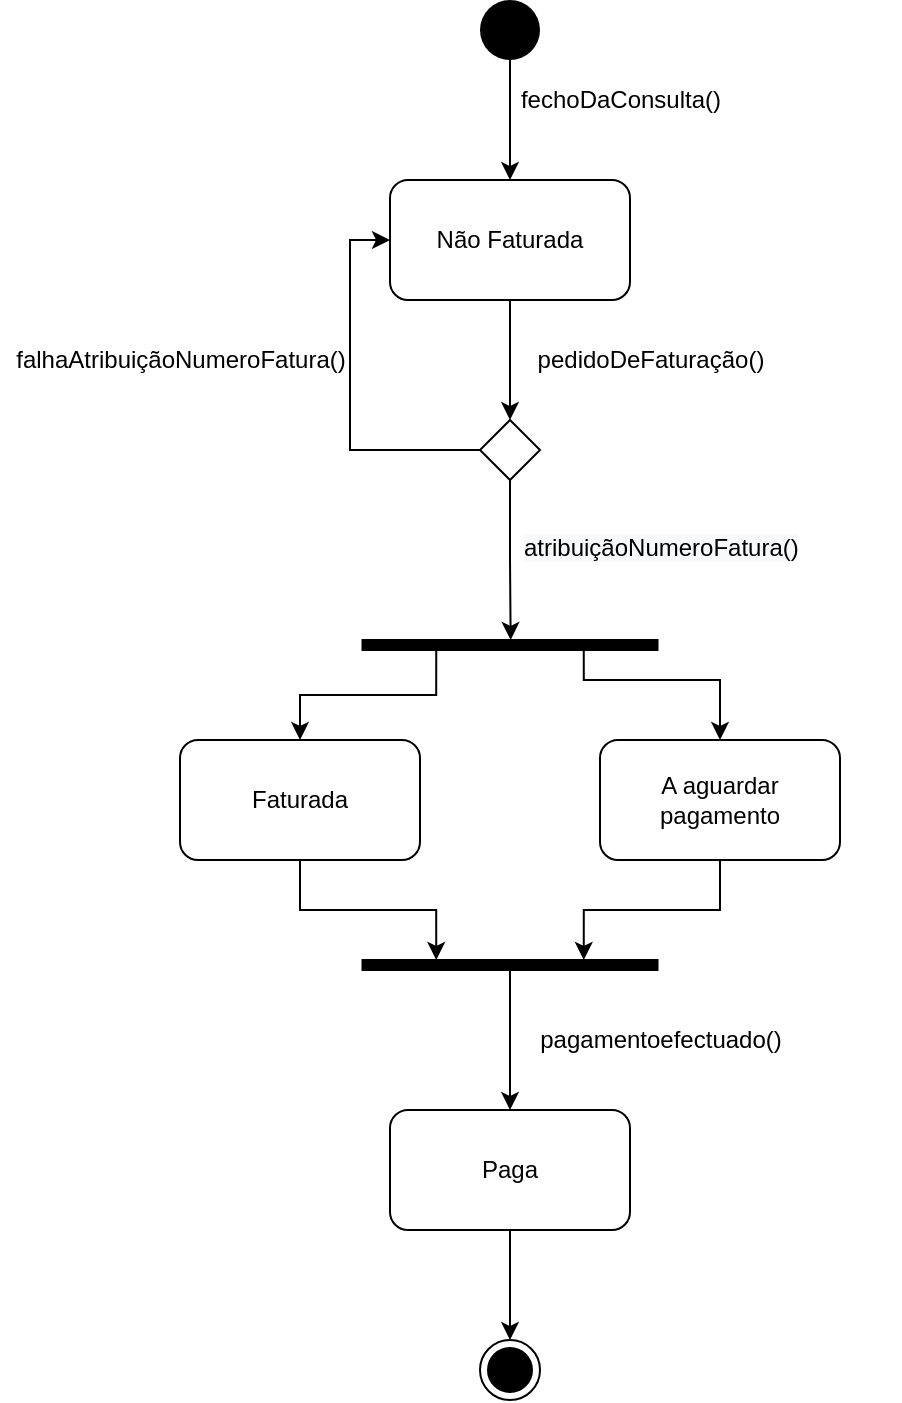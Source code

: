 <mxfile version="13.7.9" type="embed"><diagram id="IiXr-6zl2wVgoeyxL-SL" name="Página-1"><mxGraphModel dx="1077" dy="760" grid="1" gridSize="10" guides="1" tooltips="1" connect="1" arrows="1" fold="1" page="1" pageScale="1" pageWidth="827" pageHeight="1169" math="0" shadow="0"><root><mxCell id="0"/><mxCell id="1" parent="0"/><mxCell id="6Y2pGuklJ1V1P5hbUWtW-3" style="edgeStyle=orthogonalEdgeStyle;rounded=0;orthogonalLoop=1;jettySize=auto;html=1;exitX=0.5;exitY=1;exitDx=0;exitDy=0;entryX=0.5;entryY=0;entryDx=0;entryDy=0;" parent="1" source="6Y2pGuklJ1V1P5hbUWtW-1" edge="1"><mxGeometry relative="1" as="geometry"><mxPoint x="465" y="120" as="targetPoint"/></mxGeometry></mxCell><mxCell id="6Y2pGuklJ1V1P5hbUWtW-1" value="" style="ellipse;fillColor=#000000;strokeColor=none;" parent="1" vertex="1"><mxGeometry x="450" y="30" width="30" height="30" as="geometry"/></mxCell><mxCell id="U5DwUW3N4f6TewwI4WO0-10" style="edgeStyle=orthogonalEdgeStyle;rounded=0;orthogonalLoop=1;jettySize=auto;html=1;exitX=0.5;exitY=1;exitDx=0;exitDy=0;entryX=0;entryY=0.25;entryDx=0;entryDy=0;" parent="1" source="6Y2pGuklJ1V1P5hbUWtW-5" target="U5DwUW3N4f6TewwI4WO0-8" edge="1"><mxGeometry relative="1" as="geometry"/></mxCell><mxCell id="6Y2pGuklJ1V1P5hbUWtW-5" value="A aguardar pagamento" style="rounded=1;whiteSpace=wrap;html=1;" parent="1" vertex="1"><mxGeometry x="510" y="400" width="120" height="60" as="geometry"/></mxCell><mxCell id="U5DwUW3N4f6TewwI4WO0-3" style="edgeStyle=orthogonalEdgeStyle;rounded=0;orthogonalLoop=1;jettySize=auto;html=1;exitX=0.5;exitY=1;exitDx=0;exitDy=0;entryX=0.5;entryY=0;entryDx=0;entryDy=0;" parent="1" source="6Y2pGuklJ1V1P5hbUWtW-9" target="6Y2pGuklJ1V1P5hbUWtW-11" edge="1"><mxGeometry relative="1" as="geometry"/></mxCell><mxCell id="6Y2pGuklJ1V1P5hbUWtW-9" value="Paga" style="rounded=1;whiteSpace=wrap;html=1;" parent="1" vertex="1"><mxGeometry x="405" y="585" width="120" height="60" as="geometry"/></mxCell><mxCell id="6Y2pGuklJ1V1P5hbUWtW-11" value="" style="ellipse;html=1;shape=endState;fillColor=#000000;strokeColor=#000000;" parent="1" vertex="1"><mxGeometry x="450" y="700" width="30" height="30" as="geometry"/></mxCell><mxCell id="6Y2pGuklJ1V1P5hbUWtW-12" value="pagamentoefectuado()" style="text;html=1;align=center;verticalAlign=middle;resizable=0;points=[];autosize=1;" parent="1" vertex="1"><mxGeometry x="470" y="540" width="140" height="20" as="geometry"/></mxCell><mxCell id="4ESlwrJd3ZGKDe2rf0hL-1" value="fechoDaConsulta()" style="text;html=1;align=center;verticalAlign=middle;resizable=0;points=[];autosize=1;" parent="1" vertex="1"><mxGeometry x="460" y="70" width="120" height="20" as="geometry"/></mxCell><mxCell id="4ESlwrJd3ZGKDe2rf0hL-33" style="edgeStyle=orthogonalEdgeStyle;rounded=0;orthogonalLoop=1;jettySize=auto;html=1;exitX=0.5;exitY=1;exitDx=0;exitDy=0;entryX=0.5;entryY=0;entryDx=0;entryDy=0;" parent="1" source="4ESlwrJd3ZGKDe2rf0hL-13" target="4ESlwrJd3ZGKDe2rf0hL-16" edge="1"><mxGeometry relative="1" as="geometry"/></mxCell><mxCell id="4ESlwrJd3ZGKDe2rf0hL-13" value="Não Faturada" style="rounded=1;whiteSpace=wrap;html=1;" parent="1" vertex="1"><mxGeometry x="405" y="120" width="120" height="60" as="geometry"/></mxCell><mxCell id="4ESlwrJd3ZGKDe2rf0hL-21" style="edgeStyle=orthogonalEdgeStyle;rounded=0;orthogonalLoop=1;jettySize=auto;html=1;exitX=0.5;exitY=1;exitDx=0;exitDy=0;" parent="1" source="4ESlwrJd3ZGKDe2rf0hL-16" edge="1"><mxGeometry relative="1" as="geometry"><mxPoint x="465.333" y="350" as="targetPoint"/></mxGeometry></mxCell><mxCell id="4ESlwrJd3ZGKDe2rf0hL-34" style="edgeStyle=orthogonalEdgeStyle;rounded=0;orthogonalLoop=1;jettySize=auto;html=1;exitX=0;exitY=0.5;exitDx=0;exitDy=0;entryX=0;entryY=0.5;entryDx=0;entryDy=0;" parent="1" source="4ESlwrJd3ZGKDe2rf0hL-16" target="4ESlwrJd3ZGKDe2rf0hL-13" edge="1"><mxGeometry relative="1" as="geometry"/></mxCell><mxCell id="4ESlwrJd3ZGKDe2rf0hL-16" value="" style="rhombus;whiteSpace=wrap;html=1;" parent="1" vertex="1"><mxGeometry x="450" y="240" width="30" height="30" as="geometry"/></mxCell><mxCell id="4ESlwrJd3ZGKDe2rf0hL-19" value="falhaAtribuiçãoNumeroFatura()" style="text;html=1;align=center;verticalAlign=middle;resizable=0;points=[];autosize=1;" parent="1" vertex="1"><mxGeometry x="210" y="200" width="180" height="20" as="geometry"/></mxCell><mxCell id="4ESlwrJd3ZGKDe2rf0hL-22" value="&lt;span style=&quot;color: rgb(0 , 0 , 0) ; font-family: &amp;#34;helvetica&amp;#34; ; font-size: 12px ; font-style: normal ; font-weight: 400 ; letter-spacing: normal ; text-align: center ; text-indent: 0px ; text-transform: none ; word-spacing: 0px ; background-color: rgb(248 , 249 , 250) ; display: inline ; float: none&quot;&gt;atribuiçãoNumeroFatura()&lt;/span&gt;" style="text;whiteSpace=wrap;html=1;" parent="1" vertex="1"><mxGeometry x="470" y="290" width="190" height="30" as="geometry"/></mxCell><mxCell id="4ESlwrJd3ZGKDe2rf0hL-32" value="pedidoDeFaturação()" style="text;html=1;align=center;verticalAlign=middle;resizable=0;points=[];autosize=1;" parent="1" vertex="1"><mxGeometry x="470" y="200" width="130" height="20" as="geometry"/></mxCell><mxCell id="U5DwUW3N4f6TewwI4WO0-9" style="edgeStyle=orthogonalEdgeStyle;rounded=0;orthogonalLoop=1;jettySize=auto;html=1;exitX=0.5;exitY=1;exitDx=0;exitDy=0;entryX=0;entryY=0.75;entryDx=0;entryDy=0;" parent="1" source="4ESlwrJd3ZGKDe2rf0hL-35" target="U5DwUW3N4f6TewwI4WO0-8" edge="1"><mxGeometry relative="1" as="geometry"/></mxCell><mxCell id="4ESlwrJd3ZGKDe2rf0hL-35" value="Faturada" style="rounded=1;whiteSpace=wrap;html=1;" parent="1" vertex="1"><mxGeometry x="300" y="400" width="120" height="60" as="geometry"/></mxCell><mxCell id="U5DwUW3N4f6TewwI4WO0-6" style="edgeStyle=orthogonalEdgeStyle;rounded=0;orthogonalLoop=1;jettySize=auto;html=1;exitX=1;exitY=0.75;exitDx=0;exitDy=0;" parent="1" source="U5DwUW3N4f6TewwI4WO0-5" target="4ESlwrJd3ZGKDe2rf0hL-35" edge="1"><mxGeometry relative="1" as="geometry"/></mxCell><mxCell id="U5DwUW3N4f6TewwI4WO0-7" style="edgeStyle=orthogonalEdgeStyle;rounded=0;orthogonalLoop=1;jettySize=auto;html=1;exitX=0;exitY=0.25;exitDx=0;exitDy=0;entryX=0.5;entryY=0;entryDx=0;entryDy=0;" parent="1" source="U5DwUW3N4f6TewwI4WO0-5" target="6Y2pGuklJ1V1P5hbUWtW-5" edge="1"><mxGeometry relative="1" as="geometry"><Array as="points"><mxPoint x="502" y="370"/><mxPoint x="570" y="370"/></Array></mxGeometry></mxCell><mxCell id="U5DwUW3N4f6TewwI4WO0-5" value="" style="rounded=0;whiteSpace=wrap;html=1;fillColor=#000000;direction=south;" parent="1" vertex="1"><mxGeometry x="391.25" y="350" width="147.5" height="5" as="geometry"/></mxCell><mxCell id="U5DwUW3N4f6TewwI4WO0-11" style="edgeStyle=orthogonalEdgeStyle;rounded=0;orthogonalLoop=1;jettySize=auto;html=1;exitX=1;exitY=0.5;exitDx=0;exitDy=0;entryX=0.5;entryY=0;entryDx=0;entryDy=0;" parent="1" source="U5DwUW3N4f6TewwI4WO0-8" target="6Y2pGuklJ1V1P5hbUWtW-9" edge="1"><mxGeometry relative="1" as="geometry"/></mxCell><mxCell id="U5DwUW3N4f6TewwI4WO0-8" value="" style="rounded=0;whiteSpace=wrap;html=1;fillColor=#000000;direction=south;" parent="1" vertex="1"><mxGeometry x="391.25" y="510" width="147.5" height="5" as="geometry"/></mxCell></root></mxGraphModel></diagram></mxfile>